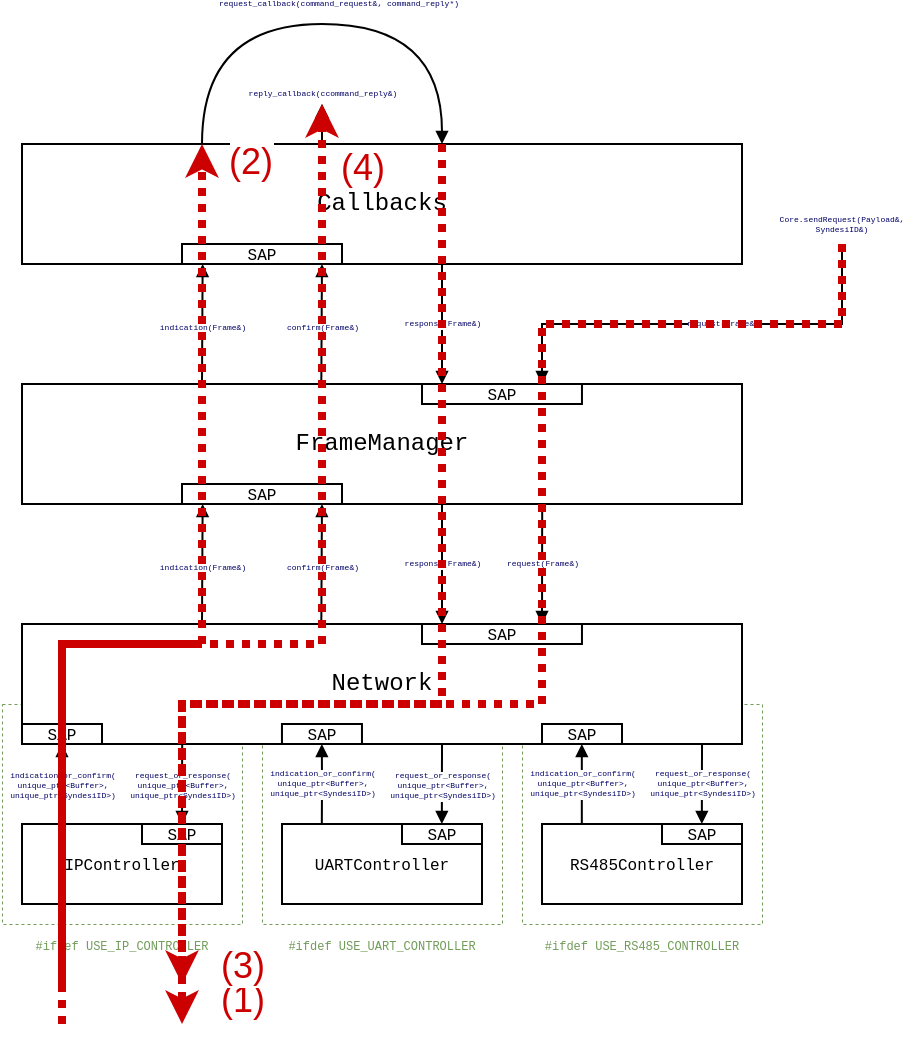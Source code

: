 <mxfile version="19.0.2" type="device"><diagram id="HJwlsxVsGiut24gA4xWc" name="Page-1"><mxGraphModel dx="1016" dy="624" grid="1" gridSize="10" guides="1" tooltips="1" connect="1" arrows="1" fold="1" page="1" pageScale="1" pageWidth="827" pageHeight="1169" math="0" shadow="0"><root><mxCell id="0"/><mxCell id="1" style="locked=1;" parent="0"/><mxCell id="Q6ZF6OhTSuDpSOhrtgNb-30" value="#ifdef USE_IP_CONTROLLER" style="rounded=0;whiteSpace=wrap;html=1;fontFamily=Courier New;fontSize=6;fillColor=none;strokeWidth=0.5;strokeColor=#719C59;dashed=1;verticalAlign=bottom;spacing=-15;fontColor=#719C59;" vertex="1" parent="1"><mxGeometry x="270" y="540" width="120" height="110" as="geometry"/></mxCell><mxCell id="Q6ZF6OhTSuDpSOhrtgNb-32" value="#ifdef USE_RS485_CONTROLLER" style="rounded=0;whiteSpace=wrap;html=1;fontFamily=Courier New;fontSize=6;fillColor=none;strokeWidth=0.5;strokeColor=#719C59;dashed=1;verticalAlign=bottom;spacing=-15;fontColor=#719C59;" vertex="1" parent="1"><mxGeometry x="530" y="540" width="120" height="110" as="geometry"/></mxCell><mxCell id="Q6ZF6OhTSuDpSOhrtgNb-31" value="#ifdef USE_UART_CONTROLLER" style="rounded=0;whiteSpace=wrap;html=1;fontFamily=Courier New;fontSize=6;fillColor=none;strokeWidth=0.5;strokeColor=#719C59;dashed=1;verticalAlign=bottom;spacing=-15;fontColor=#719C59;" vertex="1" parent="1"><mxGeometry x="400" y="540" width="120" height="110" as="geometry"/></mxCell><mxCell id="Q6ZF6OhTSuDpSOhrtgNb-1" value="Callbacks" style="rounded=0;whiteSpace=wrap;html=1;connectable=0;fontFamily=Courier New;" vertex="1" parent="1"><mxGeometry x="280" y="260" width="360" height="60" as="geometry"/></mxCell><mxCell id="Q6ZF6OhTSuDpSOhrtgNb-2" value="FrameManager" style="rounded=0;whiteSpace=wrap;html=1;connectable=0;fontFamily=Courier New;" vertex="1" parent="1"><mxGeometry x="280" y="380" width="360" height="60" as="geometry"/></mxCell><mxCell id="Q6ZF6OhTSuDpSOhrtgNb-3" value="Network" style="rounded=0;whiteSpace=wrap;html=1;connectable=0;fontFamily=Courier New;" vertex="1" parent="1"><mxGeometry x="280" y="500" width="360" height="60" as="geometry"/></mxCell><mxCell id="Q6ZF6OhTSuDpSOhrtgNb-13" value="IPController" style="rounded=0;whiteSpace=wrap;html=1;fontFamily=Courier New;fontSize=8;connectable=0;" vertex="1" parent="1"><mxGeometry x="280" y="600" width="100" height="40" as="geometry"/></mxCell><mxCell id="Q6ZF6OhTSuDpSOhrtgNb-15" value="RS485Controller" style="rounded=0;whiteSpace=wrap;html=1;fontFamily=Courier New;fontSize=8;connectable=0;" vertex="1" parent="1"><mxGeometry x="540" y="600" width="100" height="40" as="geometry"/></mxCell><mxCell id="Q6ZF6OhTSuDpSOhrtgNb-16" value="UARTController" style="rounded=0;whiteSpace=wrap;html=1;fontFamily=Courier New;fontSize=8;connectable=0;" vertex="1" parent="1"><mxGeometry x="410" y="600" width="100" height="40" as="geometry"/></mxCell><mxCell id="Q6ZF6OhTSuDpSOhrtgNb-17" value="SAP" style="rounded=0;whiteSpace=wrap;html=1;fontFamily=Courier New;fontSize=8;connectable=0;" vertex="1" parent="1"><mxGeometry x="340" y="600" width="40" height="10" as="geometry"/></mxCell><mxCell id="Q6ZF6OhTSuDpSOhrtgNb-18" value="SAP" style="rounded=0;whiteSpace=wrap;html=1;fontFamily=Courier New;fontSize=8;connectable=0;" vertex="1" parent="1"><mxGeometry x="280" y="550" width="40" height="10" as="geometry"/></mxCell><mxCell id="Q6ZF6OhTSuDpSOhrtgNb-19" value="SAP" style="rounded=0;whiteSpace=wrap;html=1;fontFamily=Courier New;fontSize=8;connectable=0;" vertex="1" parent="1"><mxGeometry x="470" y="600" width="40" height="10" as="geometry"/></mxCell><mxCell id="Q6ZF6OhTSuDpSOhrtgNb-20" value="SAP" style="rounded=0;whiteSpace=wrap;html=1;fontFamily=Courier New;fontSize=8;connectable=0;" vertex="1" parent="1"><mxGeometry x="409.98" y="550" width="40" height="10" as="geometry"/></mxCell><mxCell id="Q6ZF6OhTSuDpSOhrtgNb-21" value="SAP" style="rounded=0;whiteSpace=wrap;html=1;fontFamily=Courier New;fontSize=8;connectable=0;" vertex="1" parent="1"><mxGeometry x="600" y="600" width="40" height="10" as="geometry"/></mxCell><mxCell id="Q6ZF6OhTSuDpSOhrtgNb-22" value="SAP" style="rounded=0;whiteSpace=wrap;html=1;fontFamily=Courier New;fontSize=8;connectable=0;" vertex="1" parent="1"><mxGeometry x="540" y="550" width="40" height="10" as="geometry"/></mxCell><mxCell id="Q6ZF6OhTSuDpSOhrtgNb-23" value="" style="endArrow=block;html=1;rounded=0;fontFamily=Courier New;fontSize=8;endFill=1;startSize=4;endSize=4;" edge="1" parent="1"><mxGeometry width="50" height="50" relative="1" as="geometry"><mxPoint x="300" y="600" as="sourcePoint"/><mxPoint x="300" y="560" as="targetPoint"/></mxGeometry></mxCell><mxCell id="Q6ZF6OhTSuDpSOhrtgNb-33" value="indication_or_confirm(&lt;br style=&quot;font-size: 4px;&quot;&gt;unique_ptr&amp;lt;Buffer&amp;gt;,&lt;br style=&quot;font-size: 4px;&quot;&gt;unique_ptr&amp;lt;SyndesiID&amp;gt;)" style="edgeLabel;html=1;align=center;verticalAlign=middle;resizable=0;points=[];fontSize=4;fontFamily=Courier New;fontColor=#000066;horizontal=1;" vertex="1" connectable="0" parent="Q6ZF6OhTSuDpSOhrtgNb-23"><mxGeometry x="-0.13" relative="1" as="geometry"><mxPoint y="-2" as="offset"/></mxGeometry></mxCell><mxCell id="Q6ZF6OhTSuDpSOhrtgNb-25" value="" style="endArrow=block;html=1;rounded=0;fontFamily=Courier New;fontSize=8;endFill=1;startSize=4;endSize=4;" edge="1" parent="1"><mxGeometry width="50" height="50" relative="1" as="geometry"><mxPoint x="360.1" y="560" as="sourcePoint"/><mxPoint x="360" y="600" as="targetPoint"/></mxGeometry></mxCell><mxCell id="Q6ZF6OhTSuDpSOhrtgNb-34" value="request_or_response(&lt;br style=&quot;font-size: 4px;&quot;&gt;unique_ptr&amp;lt;Buffer&amp;gt;,&lt;br style=&quot;font-size: 4px;&quot;&gt;unique_ptr&amp;lt;SyndesiID&amp;gt;)" style="edgeLabel;html=1;align=center;verticalAlign=middle;resizable=0;points=[];fontSize=4;fontFamily=Courier New;fontColor=#000066;" vertex="1" connectable="0" parent="Q6ZF6OhTSuDpSOhrtgNb-25"><mxGeometry x="0.236" relative="1" as="geometry"><mxPoint y="-4" as="offset"/></mxGeometry></mxCell><mxCell id="Q6ZF6OhTSuDpSOhrtgNb-26" value="" style="endArrow=block;html=1;rounded=0;fontFamily=Courier New;fontSize=8;endFill=1;startSize=4;endSize=4;" edge="1" parent="1"><mxGeometry width="50" height="50" relative="1" as="geometry"><mxPoint x="429.91" y="600" as="sourcePoint"/><mxPoint x="429.91" y="560" as="targetPoint"/><Array as="points"><mxPoint x="430.01" y="580"/></Array></mxGeometry></mxCell><mxCell id="Q6ZF6OhTSuDpSOhrtgNb-27" value="" style="endArrow=block;html=1;rounded=0;fontFamily=Courier New;fontSize=8;endFill=1;startSize=4;endSize=4;" edge="1" parent="1"><mxGeometry width="50" height="50" relative="1" as="geometry"><mxPoint x="490.01" y="560" as="sourcePoint"/><mxPoint x="489.91" y="600" as="targetPoint"/></mxGeometry></mxCell><mxCell id="Q6ZF6OhTSuDpSOhrtgNb-28" value="" style="endArrow=block;html=1;rounded=0;fontFamily=Courier New;fontSize=8;endFill=1;startSize=4;endSize=4;" edge="1" parent="1"><mxGeometry width="50" height="50" relative="1" as="geometry"><mxPoint x="559.91" y="600" as="sourcePoint"/><mxPoint x="559.91" y="560" as="targetPoint"/></mxGeometry></mxCell><mxCell id="Q6ZF6OhTSuDpSOhrtgNb-29" value="" style="endArrow=block;html=1;rounded=0;fontFamily=Courier New;fontSize=8;endFill=1;startSize=4;endSize=4;" edge="1" parent="1"><mxGeometry width="50" height="50" relative="1" as="geometry"><mxPoint x="620.01" y="560" as="sourcePoint"/><mxPoint x="619.91" y="600" as="targetPoint"/></mxGeometry></mxCell><mxCell id="Q6ZF6OhTSuDpSOhrtgNb-38" value="indication_or_confirm(&lt;br style=&quot;font-size: 4px;&quot;&gt;unique_ptr&amp;lt;Buffer&amp;gt;,&lt;br style=&quot;font-size: 4px;&quot;&gt;unique_ptr&amp;lt;SyndesiID&amp;gt;)" style="edgeLabel;html=1;align=center;verticalAlign=middle;resizable=0;points=[];fontSize=4;fontFamily=Courier New;fontColor=#000066;horizontal=1;" vertex="1" connectable="0" parent="1"><mxGeometry x="429.98" y="580.001" as="geometry"/></mxCell><mxCell id="Q6ZF6OhTSuDpSOhrtgNb-39" value="request_or_response(&lt;br style=&quot;font-size: 4px;&quot;&gt;unique_ptr&amp;lt;Buffer&amp;gt;,&lt;br style=&quot;font-size: 4px;&quot;&gt;unique_ptr&amp;lt;SyndesiID&amp;gt;)" style="edgeLabel;html=1;align=center;verticalAlign=middle;resizable=0;points=[];fontSize=4;fontFamily=Courier New;fontColor=#000066;" vertex="1" connectable="0" parent="1"><mxGeometry x="490.018" y="580.259" as="geometry"/></mxCell><mxCell id="Q6ZF6OhTSuDpSOhrtgNb-40" value="indication_or_confirm(&lt;br style=&quot;font-size: 4px;&quot;&gt;unique_ptr&amp;lt;Buffer&amp;gt;,&lt;br style=&quot;font-size: 4px;&quot;&gt;unique_ptr&amp;lt;SyndesiID&amp;gt;)" style="edgeLabel;html=1;align=center;verticalAlign=middle;resizable=0;points=[];fontSize=4;fontFamily=Courier New;fontColor=#000066;horizontal=1;" vertex="1" connectable="0" parent="1"><mxGeometry x="559.98" y="579.741" as="geometry"/></mxCell><mxCell id="Q6ZF6OhTSuDpSOhrtgNb-41" value="request_or_response(&lt;br style=&quot;font-size: 4px;&quot;&gt;unique_ptr&amp;lt;Buffer&amp;gt;,&lt;br style=&quot;font-size: 4px;&quot;&gt;unique_ptr&amp;lt;SyndesiID&amp;gt;)" style="edgeLabel;html=1;align=center;verticalAlign=middle;resizable=0;points=[];fontSize=4;fontFamily=Courier New;fontColor=#000066;" vertex="1" connectable="0" parent="1"><mxGeometry x="620.018" y="579.999" as="geometry"/></mxCell><mxCell id="Q6ZF6OhTSuDpSOhrtgNb-42" value="SAP" style="rounded=0;whiteSpace=wrap;html=1;fontFamily=Courier New;fontSize=8;connectable=0;" vertex="1" parent="1"><mxGeometry x="480" y="500" width="79.98" height="10" as="geometry"/></mxCell><mxCell id="Q6ZF6OhTSuDpSOhrtgNb-43" value="SAP" style="rounded=0;whiteSpace=wrap;html=1;fontFamily=Courier New;fontSize=8;connectable=0;" vertex="1" parent="1"><mxGeometry x="360" y="430" width="80" height="10" as="geometry"/></mxCell><mxCell id="Q6ZF6OhTSuDpSOhrtgNb-45" value="" style="endArrow=block;html=1;rounded=0;fontFamily=Courier New;fontSize=8;endFill=1;startSize=4;endSize=4;" edge="1" parent="1"><mxGeometry width="50" height="50" relative="1" as="geometry"><mxPoint x="370" y="500.0" as="sourcePoint"/><mxPoint x="370.32" y="440" as="targetPoint"/></mxGeometry></mxCell><mxCell id="Q6ZF6OhTSuDpSOhrtgNb-46" value="indication(Frame&amp;amp;)" style="edgeLabel;html=1;align=center;verticalAlign=middle;resizable=0;points=[];fontSize=4;fontFamily=Courier New;fontColor=#000066;horizontal=1;" vertex="1" connectable="0" parent="Q6ZF6OhTSuDpSOhrtgNb-45"><mxGeometry x="-0.13" relative="1" as="geometry"><mxPoint y="-2" as="offset"/></mxGeometry></mxCell><mxCell id="Q6ZF6OhTSuDpSOhrtgNb-48" value="" style="endArrow=block;html=1;rounded=0;fontFamily=Courier New;fontSize=8;endFill=1;startSize=4;endSize=4;" edge="1" parent="1"><mxGeometry width="50" height="50" relative="1" as="geometry"><mxPoint x="540.1" y="440.0" as="sourcePoint"/><mxPoint x="540" y="500" as="targetPoint"/></mxGeometry></mxCell><mxCell id="Q6ZF6OhTSuDpSOhrtgNb-49" value="request(Frame&amp;amp;)" style="edgeLabel;html=1;align=center;verticalAlign=middle;resizable=0;points=[];fontSize=4;fontFamily=Courier New;fontColor=#000066;" vertex="1" connectable="0" parent="1"><mxGeometry x="539.998" y="469.999" as="geometry"/></mxCell><mxCell id="Q6ZF6OhTSuDpSOhrtgNb-51" value="" style="endArrow=block;html=1;rounded=0;fontFamily=Courier New;fontSize=8;endFill=1;startSize=4;endSize=4;" edge="1" parent="1"><mxGeometry width="50" height="50" relative="1" as="geometry"><mxPoint x="490" y="440" as="sourcePoint"/><mxPoint x="490.02" y="500" as="targetPoint"/></mxGeometry></mxCell><mxCell id="Q6ZF6OhTSuDpSOhrtgNb-52" value="response(Frame&amp;amp;)" style="edgeLabel;html=1;align=center;verticalAlign=middle;resizable=0;points=[];fontSize=4;fontFamily=Courier New;fontColor=#000066;" vertex="1" connectable="0" parent="Q6ZF6OhTSuDpSOhrtgNb-51"><mxGeometry x="0.295" y="-1" relative="1" as="geometry"><mxPoint x="1" y="-9" as="offset"/></mxGeometry></mxCell><mxCell id="Q6ZF6OhTSuDpSOhrtgNb-53" value="" style="endArrow=block;html=1;rounded=0;fontFamily=Courier New;fontSize=8;endFill=1;startSize=4;endSize=4;" edge="1" parent="1"><mxGeometry width="50" height="50" relative="1" as="geometry"><mxPoint x="429.66" y="500.0" as="sourcePoint"/><mxPoint x="429.98" y="440" as="targetPoint"/></mxGeometry></mxCell><mxCell id="Q6ZF6OhTSuDpSOhrtgNb-54" value="confirm(Frame&amp;amp;)" style="edgeLabel;html=1;align=center;verticalAlign=middle;resizable=0;points=[];fontSize=4;fontFamily=Courier New;fontColor=#000066;horizontal=1;" vertex="1" connectable="0" parent="Q6ZF6OhTSuDpSOhrtgNb-53"><mxGeometry x="-0.13" relative="1" as="geometry"><mxPoint y="-2" as="offset"/></mxGeometry></mxCell><mxCell id="Q6ZF6OhTSuDpSOhrtgNb-56" value="SAP" style="rounded=0;whiteSpace=wrap;html=1;fontFamily=Courier New;fontSize=8;connectable=0;" vertex="1" parent="1"><mxGeometry x="480" y="380" width="79.98" height="10" as="geometry"/></mxCell><mxCell id="Q6ZF6OhTSuDpSOhrtgNb-57" value="SAP" style="rounded=0;whiteSpace=wrap;html=1;fontFamily=Courier New;fontSize=8;connectable=0;" vertex="1" parent="1"><mxGeometry x="360" y="310" width="80" height="10" as="geometry"/></mxCell><mxCell id="Q6ZF6OhTSuDpSOhrtgNb-58" value="" style="endArrow=block;html=1;rounded=0;fontFamily=Courier New;fontSize=8;endFill=1;startSize=4;endSize=4;" edge="1" parent="1"><mxGeometry width="50" height="50" relative="1" as="geometry"><mxPoint x="370.0" y="380.0" as="sourcePoint"/><mxPoint x="370.32" y="320" as="targetPoint"/></mxGeometry></mxCell><mxCell id="Q6ZF6OhTSuDpSOhrtgNb-59" value="indication(Frame&amp;amp;)" style="edgeLabel;html=1;align=center;verticalAlign=middle;resizable=0;points=[];fontSize=4;fontFamily=Courier New;fontColor=#000066;horizontal=1;" vertex="1" connectable="0" parent="Q6ZF6OhTSuDpSOhrtgNb-58"><mxGeometry x="-0.13" relative="1" as="geometry"><mxPoint y="-2" as="offset"/></mxGeometry></mxCell><mxCell id="Q6ZF6OhTSuDpSOhrtgNb-60" value="" style="endArrow=block;html=1;rounded=0;fontFamily=Courier New;fontSize=8;endFill=1;startSize=4;endSize=4;exitX=0.5;exitY=1;exitDx=0;exitDy=0;" edge="1" parent="1" source="Q6ZF6OhTSuDpSOhrtgNb-66"><mxGeometry width="50" height="50" relative="1" as="geometry"><mxPoint x="720" y="310" as="sourcePoint"/><mxPoint x="540" y="380.0" as="targetPoint"/><Array as="points"><mxPoint x="690" y="350"/><mxPoint x="540" y="350"/></Array></mxGeometry></mxCell><mxCell id="Q6ZF6OhTSuDpSOhrtgNb-61" value="request(Frame&amp;amp;)" style="edgeLabel;html=1;align=center;verticalAlign=middle;resizable=0;points=[];fontSize=4;fontFamily=Courier New;fontColor=#000066;" vertex="1" connectable="0" parent="1"><mxGeometry x="629.998" y="349.999" as="geometry"/></mxCell><mxCell id="Q6ZF6OhTSuDpSOhrtgNb-62" value="" style="endArrow=block;html=1;rounded=0;fontFamily=Courier New;fontSize=8;endFill=1;startSize=4;endSize=4;" edge="1" parent="1"><mxGeometry width="50" height="50" relative="1" as="geometry"><mxPoint x="490" y="320" as="sourcePoint"/><mxPoint x="490.02" y="380.0" as="targetPoint"/></mxGeometry></mxCell><mxCell id="Q6ZF6OhTSuDpSOhrtgNb-63" value="response(Frame&amp;amp;)" style="edgeLabel;html=1;align=center;verticalAlign=middle;resizable=0;points=[];fontSize=4;fontFamily=Courier New;fontColor=#000066;" vertex="1" connectable="0" parent="Q6ZF6OhTSuDpSOhrtgNb-62"><mxGeometry x="0.295" y="-1" relative="1" as="geometry"><mxPoint x="1" y="-9" as="offset"/></mxGeometry></mxCell><mxCell id="Q6ZF6OhTSuDpSOhrtgNb-64" value="" style="endArrow=block;html=1;rounded=0;fontFamily=Courier New;fontSize=8;endFill=1;startSize=4;endSize=4;" edge="1" parent="1"><mxGeometry width="50" height="50" relative="1" as="geometry"><mxPoint x="429.66" y="380.0" as="sourcePoint"/><mxPoint x="429.98" y="320" as="targetPoint"/></mxGeometry></mxCell><mxCell id="Q6ZF6OhTSuDpSOhrtgNb-65" value="confirm(Frame&amp;amp;)" style="edgeLabel;html=1;align=center;verticalAlign=middle;resizable=0;points=[];fontSize=4;fontFamily=Courier New;fontColor=#000066;horizontal=1;" vertex="1" connectable="0" parent="Q6ZF6OhTSuDpSOhrtgNb-64"><mxGeometry x="-0.13" relative="1" as="geometry"><mxPoint y="-2" as="offset"/></mxGeometry></mxCell><mxCell id="Q6ZF6OhTSuDpSOhrtgNb-66" value="Core.sendRequest(Payload&amp;amp;, SyndesiID&amp;amp;)" style="text;html=1;strokeColor=none;fillColor=none;align=center;verticalAlign=middle;whiteSpace=wrap;rounded=0;dashed=1;fontFamily=Courier New;fontSize=4;fontColor=#000066;" vertex="1" parent="1"><mxGeometry x="660" y="290" width="60" height="20" as="geometry"/></mxCell><mxCell id="Q6ZF6OhTSuDpSOhrtgNb-67" value="" style="endArrow=block;html=1;rounded=0;fontFamily=Courier New;fontSize=4;fontColor=#000066;startSize=4;endSize=4;edgeStyle=orthogonalEdgeStyle;curved=1;endFill=1;" edge="1" parent="1"><mxGeometry width="50" height="50" relative="1" as="geometry"><mxPoint x="370" y="260" as="sourcePoint"/><mxPoint x="490" y="260" as="targetPoint"/><Array as="points"><mxPoint x="370" y="200"/><mxPoint x="490" y="200"/></Array></mxGeometry></mxCell><mxCell id="Q6ZF6OhTSuDpSOhrtgNb-69" value="request_callback(command_request&amp;amp;, command_reply*)" style="edgeLabel;html=1;align=center;verticalAlign=middle;resizable=0;points=[];fontSize=4;fontFamily=Courier New;fontColor=#000066;" vertex="1" connectable="0" parent="Q6ZF6OhTSuDpSOhrtgNb-67"><mxGeometry x="0.392" y="-4" relative="1" as="geometry"><mxPoint x="-39" y="-14" as="offset"/></mxGeometry></mxCell><mxCell id="Q6ZF6OhTSuDpSOhrtgNb-70" value="" style="endArrow=classic;html=1;rounded=0;fontFamily=Courier New;fontSize=4;fontColor=#000066;startSize=4;endSize=4;curved=1;" edge="1" parent="1"><mxGeometry width="50" height="50" relative="1" as="geometry"><mxPoint x="430" y="260" as="sourcePoint"/><mxPoint x="430" y="240" as="targetPoint"/></mxGeometry></mxCell><mxCell id="Q6ZF6OhTSuDpSOhrtgNb-71" value="reply_callback(ccommand_reply&amp;amp;)" style="edgeLabel;html=1;align=center;verticalAlign=middle;resizable=0;points=[];fontSize=4;fontFamily=Courier New;fontColor=#000066;" vertex="1" connectable="0" parent="1"><mxGeometry x="429.98" y="235.003" as="geometry"/></mxCell><mxCell id="Q6ZF6OhTSuDpSOhrtgNb-72" value="Host" style="locked=1;" parent="0"/><mxCell id="Q6ZF6OhTSuDpSOhrtgNb-115" value="request(Frame&amp;amp;)" style="edgeLabel;html=1;align=center;verticalAlign=middle;resizable=0;points=[];fontSize=4;fontFamily=Courier New;fontColor=#000066;" vertex="1" connectable="0" parent="Q6ZF6OhTSuDpSOhrtgNb-72"><mxGeometry x="629.998" y="349.999" as="geometry"/></mxCell><mxCell id="Q6ZF6OhTSuDpSOhrtgNb-188" value="" style="endArrow=classic;html=1;rounded=0;fontFamily=Courier New;fontSize=4;fontColor=#000066;startSize=4;endSize=4;exitX=0.5;exitY=1;exitDx=0;exitDy=0;edgeStyle=orthogonalEdgeStyle;strokeColor=#CC0000;strokeWidth=4;dashed=1;dashPattern=1 1;" edge="1" parent="Q6ZF6OhTSuDpSOhrtgNb-72"><mxGeometry width="50" height="50" relative="1" as="geometry"><mxPoint x="690" y="310" as="sourcePoint"/><mxPoint x="360" y="700" as="targetPoint"/><Array as="points"><mxPoint x="690" y="350"/><mxPoint x="540" y="350"/><mxPoint x="540" y="540"/><mxPoint x="360" y="540"/></Array></mxGeometry></mxCell><mxCell id="Q6ZF6OhTSuDpSOhrtgNb-193" value="(1)" style="edgeLabel;html=1;align=center;verticalAlign=middle;resizable=0;points=[];fontSize=18;fontFamily=Helvetica;fontColor=#CC0000;" vertex="1" connectable="0" parent="Q6ZF6OhTSuDpSOhrtgNb-188"><mxGeometry x="0.965" y="3" relative="1" as="geometry"><mxPoint x="27" as="offset"/></mxGeometry></mxCell><mxCell id="Q6ZF6OhTSuDpSOhrtgNb-191" value="" style="endArrow=classic;html=1;rounded=0;fontFamily=Courier New;fontSize=4;fontColor=#000066;startSize=4;endSize=4;edgeStyle=orthogonalEdgeStyle;strokeColor=#CC0000;strokeWidth=4;dashed=1;dashPattern=1 1;" edge="1" parent="Q6ZF6OhTSuDpSOhrtgNb-72"><mxGeometry width="50" height="50" relative="1" as="geometry"><mxPoint x="300" y="700" as="sourcePoint"/><mxPoint x="430" y="240" as="targetPoint"/><Array as="points"><mxPoint x="300" y="510"/><mxPoint x="430" y="510"/></Array></mxGeometry></mxCell><mxCell id="Q6ZF6OhTSuDpSOhrtgNb-192" value="(4)" style="edgeLabel;html=1;align=center;verticalAlign=middle;resizable=0;points=[];fontSize=18;fontFamily=Helvetica;fontColor=#CC0000;" vertex="1" connectable="0" parent="Q6ZF6OhTSuDpSOhrtgNb-191"><mxGeometry x="0.935" relative="1" as="geometry"><mxPoint x="20" y="13" as="offset"/></mxGeometry></mxCell><mxCell id="Q6ZF6OhTSuDpSOhrtgNb-129" value="Device" style="locked=1;" parent="0"/><mxCell id="Q6ZF6OhTSuDpSOhrtgNb-194" value="" style="endArrow=classic;html=1;rounded=0;fontFamily=Courier New;fontSize=4;fontColor=#000066;startSize=4;endSize=4;edgeStyle=orthogonalEdgeStyle;strokeColor=#CC0000;strokeWidth=4;dashed=1;dashPattern=1 1;" edge="1" parent="Q6ZF6OhTSuDpSOhrtgNb-129"><mxGeometry width="50" height="50" relative="1" as="geometry"><mxPoint x="300" y="680" as="sourcePoint"/><mxPoint x="370" y="260" as="targetPoint"/><Array as="points"><mxPoint x="300" y="510"/><mxPoint x="370" y="510"/></Array></mxGeometry></mxCell><mxCell id="Q6ZF6OhTSuDpSOhrtgNb-195" value="(2)" style="edgeLabel;html=1;align=center;verticalAlign=middle;resizable=0;points=[];fontSize=18;fontFamily=Helvetica;fontColor=#CC0000;" vertex="1" connectable="0" parent="Q6ZF6OhTSuDpSOhrtgNb-194"><mxGeometry x="0.965" y="3" relative="1" as="geometry"><mxPoint x="27" as="offset"/></mxGeometry></mxCell><mxCell id="Q6ZF6OhTSuDpSOhrtgNb-196" value="" style="endArrow=classic;html=1;rounded=0;fontFamily=Courier New;fontSize=4;fontColor=#000066;startSize=4;endSize=4;edgeStyle=orthogonalEdgeStyle;strokeColor=#CC0000;strokeWidth=4;dashed=1;dashPattern=1 1;" edge="1" parent="Q6ZF6OhTSuDpSOhrtgNb-129"><mxGeometry width="50" height="50" relative="1" as="geometry"><mxPoint x="490" y="260" as="sourcePoint"/><mxPoint x="360" y="680" as="targetPoint"/><Array as="points"><mxPoint x="490" y="540"/><mxPoint x="360" y="540"/></Array></mxGeometry></mxCell><mxCell id="Q6ZF6OhTSuDpSOhrtgNb-197" value="(3)" style="edgeLabel;html=1;align=center;verticalAlign=middle;resizable=0;points=[];fontSize=18;fontFamily=Helvetica;fontColor=#CC0000;" vertex="1" connectable="0" parent="Q6ZF6OhTSuDpSOhrtgNb-196"><mxGeometry x="0.965" y="3" relative="1" as="geometry"><mxPoint x="27" as="offset"/></mxGeometry></mxCell></root></mxGraphModel></diagram></mxfile>